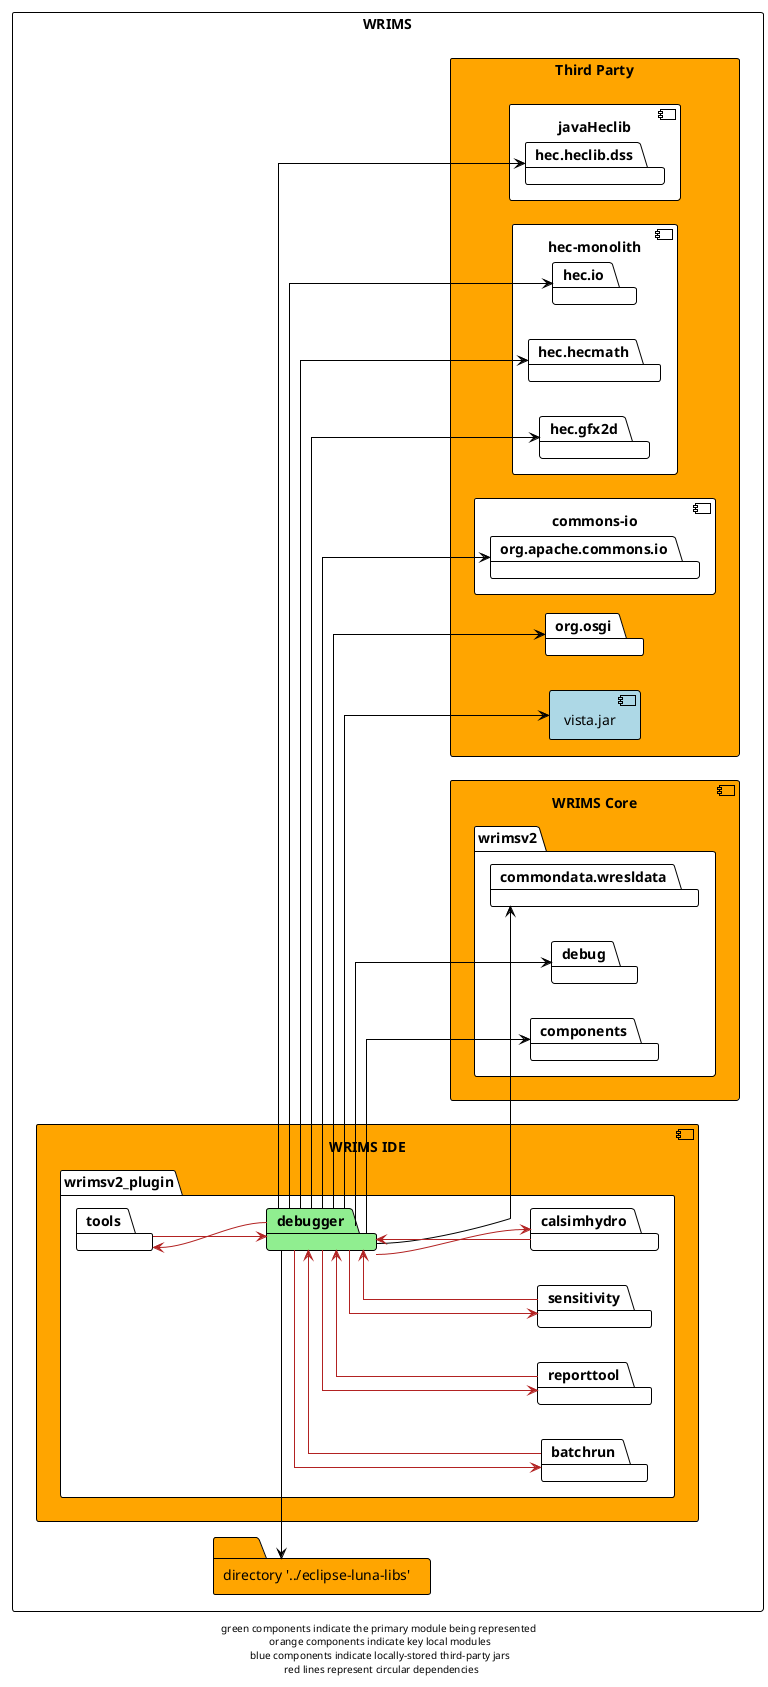 @startuml

!theme plain
left to right direction
skinparam linetype ortho

rectangle WRIMS {
    component wrims-ide as "WRIMS IDE" #orange {
        package wrimsv2_plugin {
            package debugger #lightgreen
            package tools
            package batchrun
            package calsimhydro
            package reporttool
            package sensitivity
        }
    }

    component wrims_core as "WRIMS Core" #orange {
        package wrimsv2 {
            package commondata.wresldata
            package debug
            package components
        }
    }

    rectangle third-party as "Third Party" #orange {
        package org.osgi
        component javaHeclib {
            package hec.heclib.dss
        }
        component hec.monolith as "hec-monolith" {
            package hec.io
            package hec.hecmath
            package hec.gfx2d
        }
        component vista.jar #lightblue
        component commons_io as "commons-io" {
            package org.apache.commons.io
        }
    }

    folder luna_libs as "directory '../eclipse-luna-libs'" #orange
}
debugger -> luna_libs
debugger -up-> tools #firebrick
debugger --> batchrun #firebrick
debugger -> commondata.wresldata
debugger -> debug
debugger -right-> org.osgi
debugger -down-> hec.heclib.dss
debugger -up-> calsimhydro #firebrick
debugger -down-> hec.io
debugger -down-> vista.jar
debugger -down-> org.apache.commons.io
debugger -down-> components
debugger -down-> hec.hecmath
debugger --> reporttool #firebrick
debugger -down-> sensitivity #firebrick
debugger -down-> hec.gfx2d

sensitivity -> debugger #firebrick
batchrun -> debugger #firebrick
calsimhydro -u-> debugger #firebrick
tools -> debugger #firebrick
reporttool -> debugger #firebrick

footer "green components indicate the primary module being represented \n orange components indicate key local modules \n blue components indicate locally-stored third-party jars \n red lines represent circular dependencies"
@enduml
